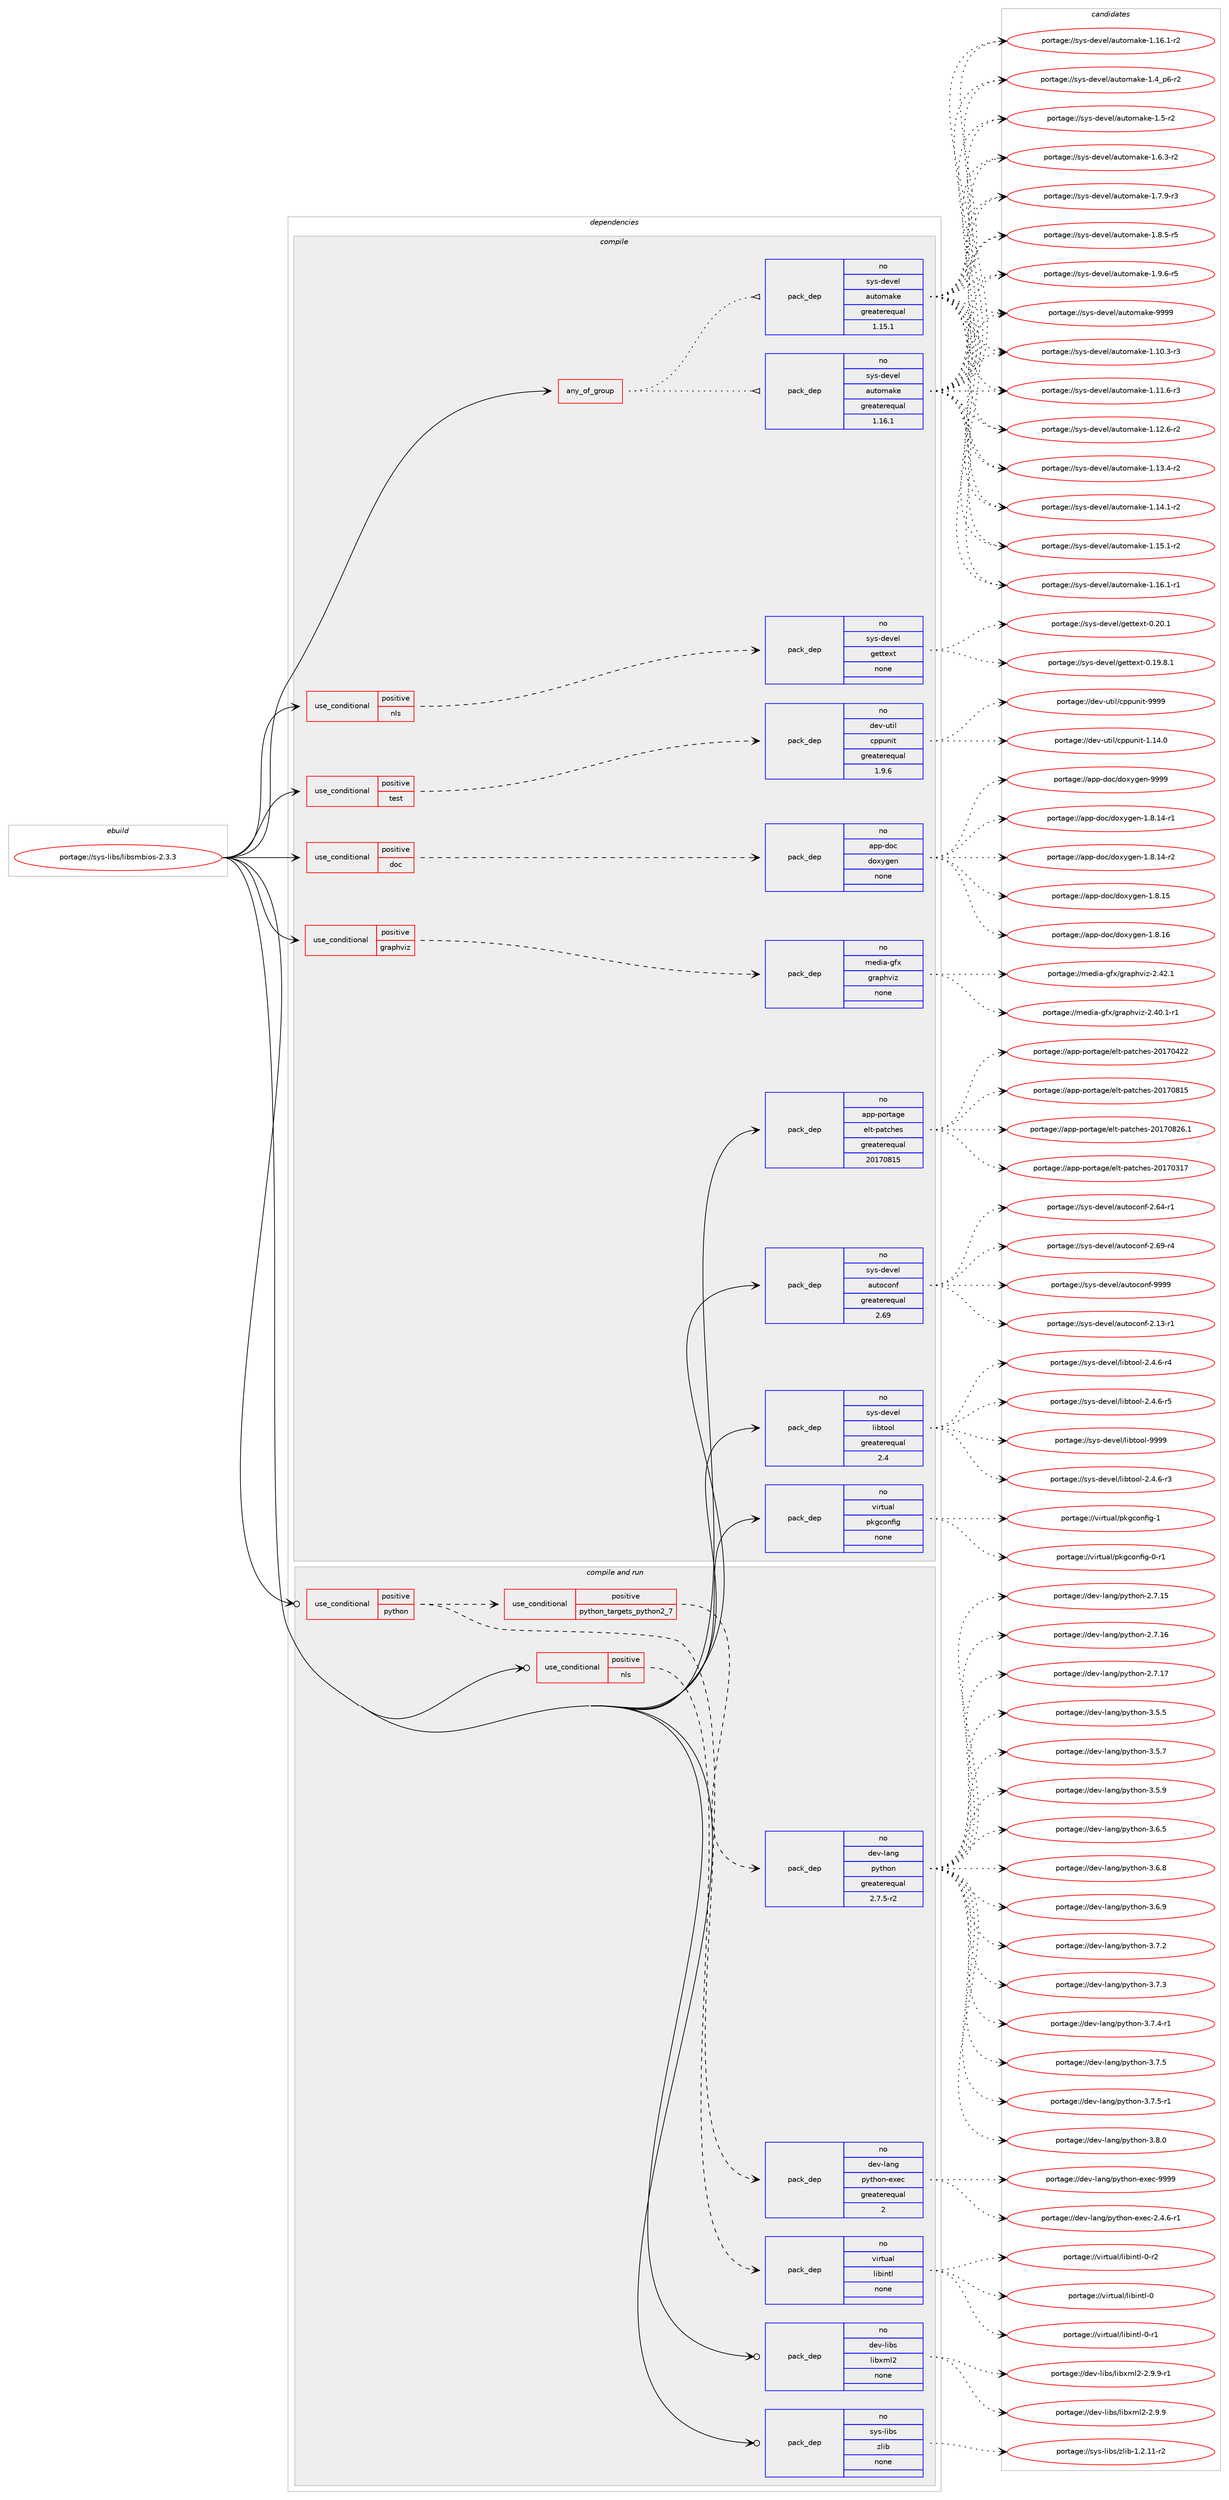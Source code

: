 digraph prolog {

# *************
# Graph options
# *************

newrank=true;
concentrate=true;
compound=true;
graph [rankdir=LR,fontname=Helvetica,fontsize=10,ranksep=1.5];#, ranksep=2.5, nodesep=0.2];
edge  [arrowhead=vee];
node  [fontname=Helvetica,fontsize=10];

# **********
# The ebuild
# **********

subgraph cluster_leftcol {
color=gray;
rank=same;
label=<<i>ebuild</i>>;
id [label="portage://sys-libs/libsmbios-2.3.3", color=red, width=4, href="../sys-libs/libsmbios-2.3.3.svg"];
}

# ****************
# The dependencies
# ****************

subgraph cluster_midcol {
color=gray;
label=<<i>dependencies</i>>;
subgraph cluster_compile {
fillcolor="#eeeeee";
style=filled;
label=<<i>compile</i>>;
subgraph any7027 {
dependency431817 [label=<<TABLE BORDER="0" CELLBORDER="1" CELLSPACING="0" CELLPADDING="4"><TR><TD CELLPADDING="10">any_of_group</TD></TR></TABLE>>, shape=none, color=red];subgraph pack320075 {
dependency431818 [label=<<TABLE BORDER="0" CELLBORDER="1" CELLSPACING="0" CELLPADDING="4" WIDTH="220"><TR><TD ROWSPAN="6" CELLPADDING="30">pack_dep</TD></TR><TR><TD WIDTH="110">no</TD></TR><TR><TD>sys-devel</TD></TR><TR><TD>automake</TD></TR><TR><TD>greaterequal</TD></TR><TR><TD>1.16.1</TD></TR></TABLE>>, shape=none, color=blue];
}
dependency431817:e -> dependency431818:w [weight=20,style="dotted",arrowhead="oinv"];
subgraph pack320076 {
dependency431819 [label=<<TABLE BORDER="0" CELLBORDER="1" CELLSPACING="0" CELLPADDING="4" WIDTH="220"><TR><TD ROWSPAN="6" CELLPADDING="30">pack_dep</TD></TR><TR><TD WIDTH="110">no</TD></TR><TR><TD>sys-devel</TD></TR><TR><TD>automake</TD></TR><TR><TD>greaterequal</TD></TR><TR><TD>1.15.1</TD></TR></TABLE>>, shape=none, color=blue];
}
dependency431817:e -> dependency431819:w [weight=20,style="dotted",arrowhead="oinv"];
}
id:e -> dependency431817:w [weight=20,style="solid",arrowhead="vee"];
subgraph cond104462 {
dependency431820 [label=<<TABLE BORDER="0" CELLBORDER="1" CELLSPACING="0" CELLPADDING="4"><TR><TD ROWSPAN="3" CELLPADDING="10">use_conditional</TD></TR><TR><TD>positive</TD></TR><TR><TD>doc</TD></TR></TABLE>>, shape=none, color=red];
subgraph pack320077 {
dependency431821 [label=<<TABLE BORDER="0" CELLBORDER="1" CELLSPACING="0" CELLPADDING="4" WIDTH="220"><TR><TD ROWSPAN="6" CELLPADDING="30">pack_dep</TD></TR><TR><TD WIDTH="110">no</TD></TR><TR><TD>app-doc</TD></TR><TR><TD>doxygen</TD></TR><TR><TD>none</TD></TR><TR><TD></TD></TR></TABLE>>, shape=none, color=blue];
}
dependency431820:e -> dependency431821:w [weight=20,style="dashed",arrowhead="vee"];
}
id:e -> dependency431820:w [weight=20,style="solid",arrowhead="vee"];
subgraph cond104463 {
dependency431822 [label=<<TABLE BORDER="0" CELLBORDER="1" CELLSPACING="0" CELLPADDING="4"><TR><TD ROWSPAN="3" CELLPADDING="10">use_conditional</TD></TR><TR><TD>positive</TD></TR><TR><TD>graphviz</TD></TR></TABLE>>, shape=none, color=red];
subgraph pack320078 {
dependency431823 [label=<<TABLE BORDER="0" CELLBORDER="1" CELLSPACING="0" CELLPADDING="4" WIDTH="220"><TR><TD ROWSPAN="6" CELLPADDING="30">pack_dep</TD></TR><TR><TD WIDTH="110">no</TD></TR><TR><TD>media-gfx</TD></TR><TR><TD>graphviz</TD></TR><TR><TD>none</TD></TR><TR><TD></TD></TR></TABLE>>, shape=none, color=blue];
}
dependency431822:e -> dependency431823:w [weight=20,style="dashed",arrowhead="vee"];
}
id:e -> dependency431822:w [weight=20,style="solid",arrowhead="vee"];
subgraph cond104464 {
dependency431824 [label=<<TABLE BORDER="0" CELLBORDER="1" CELLSPACING="0" CELLPADDING="4"><TR><TD ROWSPAN="3" CELLPADDING="10">use_conditional</TD></TR><TR><TD>positive</TD></TR><TR><TD>nls</TD></TR></TABLE>>, shape=none, color=red];
subgraph pack320079 {
dependency431825 [label=<<TABLE BORDER="0" CELLBORDER="1" CELLSPACING="0" CELLPADDING="4" WIDTH="220"><TR><TD ROWSPAN="6" CELLPADDING="30">pack_dep</TD></TR><TR><TD WIDTH="110">no</TD></TR><TR><TD>sys-devel</TD></TR><TR><TD>gettext</TD></TR><TR><TD>none</TD></TR><TR><TD></TD></TR></TABLE>>, shape=none, color=blue];
}
dependency431824:e -> dependency431825:w [weight=20,style="dashed",arrowhead="vee"];
}
id:e -> dependency431824:w [weight=20,style="solid",arrowhead="vee"];
subgraph cond104465 {
dependency431826 [label=<<TABLE BORDER="0" CELLBORDER="1" CELLSPACING="0" CELLPADDING="4"><TR><TD ROWSPAN="3" CELLPADDING="10">use_conditional</TD></TR><TR><TD>positive</TD></TR><TR><TD>test</TD></TR></TABLE>>, shape=none, color=red];
subgraph pack320080 {
dependency431827 [label=<<TABLE BORDER="0" CELLBORDER="1" CELLSPACING="0" CELLPADDING="4" WIDTH="220"><TR><TD ROWSPAN="6" CELLPADDING="30">pack_dep</TD></TR><TR><TD WIDTH="110">no</TD></TR><TR><TD>dev-util</TD></TR><TR><TD>cppunit</TD></TR><TR><TD>greaterequal</TD></TR><TR><TD>1.9.6</TD></TR></TABLE>>, shape=none, color=blue];
}
dependency431826:e -> dependency431827:w [weight=20,style="dashed",arrowhead="vee"];
}
id:e -> dependency431826:w [weight=20,style="solid",arrowhead="vee"];
subgraph pack320081 {
dependency431828 [label=<<TABLE BORDER="0" CELLBORDER="1" CELLSPACING="0" CELLPADDING="4" WIDTH="220"><TR><TD ROWSPAN="6" CELLPADDING="30">pack_dep</TD></TR><TR><TD WIDTH="110">no</TD></TR><TR><TD>app-portage</TD></TR><TR><TD>elt-patches</TD></TR><TR><TD>greaterequal</TD></TR><TR><TD>20170815</TD></TR></TABLE>>, shape=none, color=blue];
}
id:e -> dependency431828:w [weight=20,style="solid",arrowhead="vee"];
subgraph pack320082 {
dependency431829 [label=<<TABLE BORDER="0" CELLBORDER="1" CELLSPACING="0" CELLPADDING="4" WIDTH="220"><TR><TD ROWSPAN="6" CELLPADDING="30">pack_dep</TD></TR><TR><TD WIDTH="110">no</TD></TR><TR><TD>sys-devel</TD></TR><TR><TD>autoconf</TD></TR><TR><TD>greaterequal</TD></TR><TR><TD>2.69</TD></TR></TABLE>>, shape=none, color=blue];
}
id:e -> dependency431829:w [weight=20,style="solid",arrowhead="vee"];
subgraph pack320083 {
dependency431830 [label=<<TABLE BORDER="0" CELLBORDER="1" CELLSPACING="0" CELLPADDING="4" WIDTH="220"><TR><TD ROWSPAN="6" CELLPADDING="30">pack_dep</TD></TR><TR><TD WIDTH="110">no</TD></TR><TR><TD>sys-devel</TD></TR><TR><TD>libtool</TD></TR><TR><TD>greaterequal</TD></TR><TR><TD>2.4</TD></TR></TABLE>>, shape=none, color=blue];
}
id:e -> dependency431830:w [weight=20,style="solid",arrowhead="vee"];
subgraph pack320084 {
dependency431831 [label=<<TABLE BORDER="0" CELLBORDER="1" CELLSPACING="0" CELLPADDING="4" WIDTH="220"><TR><TD ROWSPAN="6" CELLPADDING="30">pack_dep</TD></TR><TR><TD WIDTH="110">no</TD></TR><TR><TD>virtual</TD></TR><TR><TD>pkgconfig</TD></TR><TR><TD>none</TD></TR><TR><TD></TD></TR></TABLE>>, shape=none, color=blue];
}
id:e -> dependency431831:w [weight=20,style="solid",arrowhead="vee"];
}
subgraph cluster_compileandrun {
fillcolor="#eeeeee";
style=filled;
label=<<i>compile and run</i>>;
subgraph cond104466 {
dependency431832 [label=<<TABLE BORDER="0" CELLBORDER="1" CELLSPACING="0" CELLPADDING="4"><TR><TD ROWSPAN="3" CELLPADDING="10">use_conditional</TD></TR><TR><TD>positive</TD></TR><TR><TD>nls</TD></TR></TABLE>>, shape=none, color=red];
subgraph pack320085 {
dependency431833 [label=<<TABLE BORDER="0" CELLBORDER="1" CELLSPACING="0" CELLPADDING="4" WIDTH="220"><TR><TD ROWSPAN="6" CELLPADDING="30">pack_dep</TD></TR><TR><TD WIDTH="110">no</TD></TR><TR><TD>virtual</TD></TR><TR><TD>libintl</TD></TR><TR><TD>none</TD></TR><TR><TD></TD></TR></TABLE>>, shape=none, color=blue];
}
dependency431832:e -> dependency431833:w [weight=20,style="dashed",arrowhead="vee"];
}
id:e -> dependency431832:w [weight=20,style="solid",arrowhead="odotvee"];
subgraph cond104467 {
dependency431834 [label=<<TABLE BORDER="0" CELLBORDER="1" CELLSPACING="0" CELLPADDING="4"><TR><TD ROWSPAN="3" CELLPADDING="10">use_conditional</TD></TR><TR><TD>positive</TD></TR><TR><TD>python</TD></TR></TABLE>>, shape=none, color=red];
subgraph cond104468 {
dependency431835 [label=<<TABLE BORDER="0" CELLBORDER="1" CELLSPACING="0" CELLPADDING="4"><TR><TD ROWSPAN="3" CELLPADDING="10">use_conditional</TD></TR><TR><TD>positive</TD></TR><TR><TD>python_targets_python2_7</TD></TR></TABLE>>, shape=none, color=red];
subgraph pack320086 {
dependency431836 [label=<<TABLE BORDER="0" CELLBORDER="1" CELLSPACING="0" CELLPADDING="4" WIDTH="220"><TR><TD ROWSPAN="6" CELLPADDING="30">pack_dep</TD></TR><TR><TD WIDTH="110">no</TD></TR><TR><TD>dev-lang</TD></TR><TR><TD>python</TD></TR><TR><TD>greaterequal</TD></TR><TR><TD>2.7.5-r2</TD></TR></TABLE>>, shape=none, color=blue];
}
dependency431835:e -> dependency431836:w [weight=20,style="dashed",arrowhead="vee"];
}
dependency431834:e -> dependency431835:w [weight=20,style="dashed",arrowhead="vee"];
subgraph pack320087 {
dependency431837 [label=<<TABLE BORDER="0" CELLBORDER="1" CELLSPACING="0" CELLPADDING="4" WIDTH="220"><TR><TD ROWSPAN="6" CELLPADDING="30">pack_dep</TD></TR><TR><TD WIDTH="110">no</TD></TR><TR><TD>dev-lang</TD></TR><TR><TD>python-exec</TD></TR><TR><TD>greaterequal</TD></TR><TR><TD>2</TD></TR></TABLE>>, shape=none, color=blue];
}
dependency431834:e -> dependency431837:w [weight=20,style="dashed",arrowhead="vee"];
}
id:e -> dependency431834:w [weight=20,style="solid",arrowhead="odotvee"];
subgraph pack320088 {
dependency431838 [label=<<TABLE BORDER="0" CELLBORDER="1" CELLSPACING="0" CELLPADDING="4" WIDTH="220"><TR><TD ROWSPAN="6" CELLPADDING="30">pack_dep</TD></TR><TR><TD WIDTH="110">no</TD></TR><TR><TD>dev-libs</TD></TR><TR><TD>libxml2</TD></TR><TR><TD>none</TD></TR><TR><TD></TD></TR></TABLE>>, shape=none, color=blue];
}
id:e -> dependency431838:w [weight=20,style="solid",arrowhead="odotvee"];
subgraph pack320089 {
dependency431839 [label=<<TABLE BORDER="0" CELLBORDER="1" CELLSPACING="0" CELLPADDING="4" WIDTH="220"><TR><TD ROWSPAN="6" CELLPADDING="30">pack_dep</TD></TR><TR><TD WIDTH="110">no</TD></TR><TR><TD>sys-libs</TD></TR><TR><TD>zlib</TD></TR><TR><TD>none</TD></TR><TR><TD></TD></TR></TABLE>>, shape=none, color=blue];
}
id:e -> dependency431839:w [weight=20,style="solid",arrowhead="odotvee"];
}
subgraph cluster_run {
fillcolor="#eeeeee";
style=filled;
label=<<i>run</i>>;
}
}

# **************
# The candidates
# **************

subgraph cluster_choices {
rank=same;
color=gray;
label=<<i>candidates</i>>;

subgraph choice320075 {
color=black;
nodesep=1;
choiceportage11512111545100101118101108479711711611110997107101454946494846514511451 [label="portage://sys-devel/automake-1.10.3-r3", color=red, width=4,href="../sys-devel/automake-1.10.3-r3.svg"];
choiceportage11512111545100101118101108479711711611110997107101454946494946544511451 [label="portage://sys-devel/automake-1.11.6-r3", color=red, width=4,href="../sys-devel/automake-1.11.6-r3.svg"];
choiceportage11512111545100101118101108479711711611110997107101454946495046544511450 [label="portage://sys-devel/automake-1.12.6-r2", color=red, width=4,href="../sys-devel/automake-1.12.6-r2.svg"];
choiceportage11512111545100101118101108479711711611110997107101454946495146524511450 [label="portage://sys-devel/automake-1.13.4-r2", color=red, width=4,href="../sys-devel/automake-1.13.4-r2.svg"];
choiceportage11512111545100101118101108479711711611110997107101454946495246494511450 [label="portage://sys-devel/automake-1.14.1-r2", color=red, width=4,href="../sys-devel/automake-1.14.1-r2.svg"];
choiceportage11512111545100101118101108479711711611110997107101454946495346494511450 [label="portage://sys-devel/automake-1.15.1-r2", color=red, width=4,href="../sys-devel/automake-1.15.1-r2.svg"];
choiceportage11512111545100101118101108479711711611110997107101454946495446494511449 [label="portage://sys-devel/automake-1.16.1-r1", color=red, width=4,href="../sys-devel/automake-1.16.1-r1.svg"];
choiceportage11512111545100101118101108479711711611110997107101454946495446494511450 [label="portage://sys-devel/automake-1.16.1-r2", color=red, width=4,href="../sys-devel/automake-1.16.1-r2.svg"];
choiceportage115121115451001011181011084797117116111109971071014549465295112544511450 [label="portage://sys-devel/automake-1.4_p6-r2", color=red, width=4,href="../sys-devel/automake-1.4_p6-r2.svg"];
choiceportage11512111545100101118101108479711711611110997107101454946534511450 [label="portage://sys-devel/automake-1.5-r2", color=red, width=4,href="../sys-devel/automake-1.5-r2.svg"];
choiceportage115121115451001011181011084797117116111109971071014549465446514511450 [label="portage://sys-devel/automake-1.6.3-r2", color=red, width=4,href="../sys-devel/automake-1.6.3-r2.svg"];
choiceportage115121115451001011181011084797117116111109971071014549465546574511451 [label="portage://sys-devel/automake-1.7.9-r3", color=red, width=4,href="../sys-devel/automake-1.7.9-r3.svg"];
choiceportage115121115451001011181011084797117116111109971071014549465646534511453 [label="portage://sys-devel/automake-1.8.5-r5", color=red, width=4,href="../sys-devel/automake-1.8.5-r5.svg"];
choiceportage115121115451001011181011084797117116111109971071014549465746544511453 [label="portage://sys-devel/automake-1.9.6-r5", color=red, width=4,href="../sys-devel/automake-1.9.6-r5.svg"];
choiceportage115121115451001011181011084797117116111109971071014557575757 [label="portage://sys-devel/automake-9999", color=red, width=4,href="../sys-devel/automake-9999.svg"];
dependency431818:e -> choiceportage11512111545100101118101108479711711611110997107101454946494846514511451:w [style=dotted,weight="100"];
dependency431818:e -> choiceportage11512111545100101118101108479711711611110997107101454946494946544511451:w [style=dotted,weight="100"];
dependency431818:e -> choiceportage11512111545100101118101108479711711611110997107101454946495046544511450:w [style=dotted,weight="100"];
dependency431818:e -> choiceportage11512111545100101118101108479711711611110997107101454946495146524511450:w [style=dotted,weight="100"];
dependency431818:e -> choiceportage11512111545100101118101108479711711611110997107101454946495246494511450:w [style=dotted,weight="100"];
dependency431818:e -> choiceportage11512111545100101118101108479711711611110997107101454946495346494511450:w [style=dotted,weight="100"];
dependency431818:e -> choiceportage11512111545100101118101108479711711611110997107101454946495446494511449:w [style=dotted,weight="100"];
dependency431818:e -> choiceportage11512111545100101118101108479711711611110997107101454946495446494511450:w [style=dotted,weight="100"];
dependency431818:e -> choiceportage115121115451001011181011084797117116111109971071014549465295112544511450:w [style=dotted,weight="100"];
dependency431818:e -> choiceportage11512111545100101118101108479711711611110997107101454946534511450:w [style=dotted,weight="100"];
dependency431818:e -> choiceportage115121115451001011181011084797117116111109971071014549465446514511450:w [style=dotted,weight="100"];
dependency431818:e -> choiceportage115121115451001011181011084797117116111109971071014549465546574511451:w [style=dotted,weight="100"];
dependency431818:e -> choiceportage115121115451001011181011084797117116111109971071014549465646534511453:w [style=dotted,weight="100"];
dependency431818:e -> choiceportage115121115451001011181011084797117116111109971071014549465746544511453:w [style=dotted,weight="100"];
dependency431818:e -> choiceportage115121115451001011181011084797117116111109971071014557575757:w [style=dotted,weight="100"];
}
subgraph choice320076 {
color=black;
nodesep=1;
choiceportage11512111545100101118101108479711711611110997107101454946494846514511451 [label="portage://sys-devel/automake-1.10.3-r3", color=red, width=4,href="../sys-devel/automake-1.10.3-r3.svg"];
choiceportage11512111545100101118101108479711711611110997107101454946494946544511451 [label="portage://sys-devel/automake-1.11.6-r3", color=red, width=4,href="../sys-devel/automake-1.11.6-r3.svg"];
choiceportage11512111545100101118101108479711711611110997107101454946495046544511450 [label="portage://sys-devel/automake-1.12.6-r2", color=red, width=4,href="../sys-devel/automake-1.12.6-r2.svg"];
choiceportage11512111545100101118101108479711711611110997107101454946495146524511450 [label="portage://sys-devel/automake-1.13.4-r2", color=red, width=4,href="../sys-devel/automake-1.13.4-r2.svg"];
choiceportage11512111545100101118101108479711711611110997107101454946495246494511450 [label="portage://sys-devel/automake-1.14.1-r2", color=red, width=4,href="../sys-devel/automake-1.14.1-r2.svg"];
choiceportage11512111545100101118101108479711711611110997107101454946495346494511450 [label="portage://sys-devel/automake-1.15.1-r2", color=red, width=4,href="../sys-devel/automake-1.15.1-r2.svg"];
choiceportage11512111545100101118101108479711711611110997107101454946495446494511449 [label="portage://sys-devel/automake-1.16.1-r1", color=red, width=4,href="../sys-devel/automake-1.16.1-r1.svg"];
choiceportage11512111545100101118101108479711711611110997107101454946495446494511450 [label="portage://sys-devel/automake-1.16.1-r2", color=red, width=4,href="../sys-devel/automake-1.16.1-r2.svg"];
choiceportage115121115451001011181011084797117116111109971071014549465295112544511450 [label="portage://sys-devel/automake-1.4_p6-r2", color=red, width=4,href="../sys-devel/automake-1.4_p6-r2.svg"];
choiceportage11512111545100101118101108479711711611110997107101454946534511450 [label="portage://sys-devel/automake-1.5-r2", color=red, width=4,href="../sys-devel/automake-1.5-r2.svg"];
choiceportage115121115451001011181011084797117116111109971071014549465446514511450 [label="portage://sys-devel/automake-1.6.3-r2", color=red, width=4,href="../sys-devel/automake-1.6.3-r2.svg"];
choiceportage115121115451001011181011084797117116111109971071014549465546574511451 [label="portage://sys-devel/automake-1.7.9-r3", color=red, width=4,href="../sys-devel/automake-1.7.9-r3.svg"];
choiceportage115121115451001011181011084797117116111109971071014549465646534511453 [label="portage://sys-devel/automake-1.8.5-r5", color=red, width=4,href="../sys-devel/automake-1.8.5-r5.svg"];
choiceportage115121115451001011181011084797117116111109971071014549465746544511453 [label="portage://sys-devel/automake-1.9.6-r5", color=red, width=4,href="../sys-devel/automake-1.9.6-r5.svg"];
choiceportage115121115451001011181011084797117116111109971071014557575757 [label="portage://sys-devel/automake-9999", color=red, width=4,href="../sys-devel/automake-9999.svg"];
dependency431819:e -> choiceportage11512111545100101118101108479711711611110997107101454946494846514511451:w [style=dotted,weight="100"];
dependency431819:e -> choiceportage11512111545100101118101108479711711611110997107101454946494946544511451:w [style=dotted,weight="100"];
dependency431819:e -> choiceportage11512111545100101118101108479711711611110997107101454946495046544511450:w [style=dotted,weight="100"];
dependency431819:e -> choiceportage11512111545100101118101108479711711611110997107101454946495146524511450:w [style=dotted,weight="100"];
dependency431819:e -> choiceportage11512111545100101118101108479711711611110997107101454946495246494511450:w [style=dotted,weight="100"];
dependency431819:e -> choiceportage11512111545100101118101108479711711611110997107101454946495346494511450:w [style=dotted,weight="100"];
dependency431819:e -> choiceportage11512111545100101118101108479711711611110997107101454946495446494511449:w [style=dotted,weight="100"];
dependency431819:e -> choiceportage11512111545100101118101108479711711611110997107101454946495446494511450:w [style=dotted,weight="100"];
dependency431819:e -> choiceportage115121115451001011181011084797117116111109971071014549465295112544511450:w [style=dotted,weight="100"];
dependency431819:e -> choiceportage11512111545100101118101108479711711611110997107101454946534511450:w [style=dotted,weight="100"];
dependency431819:e -> choiceportage115121115451001011181011084797117116111109971071014549465446514511450:w [style=dotted,weight="100"];
dependency431819:e -> choiceportage115121115451001011181011084797117116111109971071014549465546574511451:w [style=dotted,weight="100"];
dependency431819:e -> choiceportage115121115451001011181011084797117116111109971071014549465646534511453:w [style=dotted,weight="100"];
dependency431819:e -> choiceportage115121115451001011181011084797117116111109971071014549465746544511453:w [style=dotted,weight="100"];
dependency431819:e -> choiceportage115121115451001011181011084797117116111109971071014557575757:w [style=dotted,weight="100"];
}
subgraph choice320077 {
color=black;
nodesep=1;
choiceportage97112112451001119947100111120121103101110454946564649524511449 [label="portage://app-doc/doxygen-1.8.14-r1", color=red, width=4,href="../app-doc/doxygen-1.8.14-r1.svg"];
choiceportage97112112451001119947100111120121103101110454946564649524511450 [label="portage://app-doc/doxygen-1.8.14-r2", color=red, width=4,href="../app-doc/doxygen-1.8.14-r2.svg"];
choiceportage9711211245100111994710011112012110310111045494656464953 [label="portage://app-doc/doxygen-1.8.15", color=red, width=4,href="../app-doc/doxygen-1.8.15.svg"];
choiceportage9711211245100111994710011112012110310111045494656464954 [label="portage://app-doc/doxygen-1.8.16", color=red, width=4,href="../app-doc/doxygen-1.8.16.svg"];
choiceportage971121124510011199471001111201211031011104557575757 [label="portage://app-doc/doxygen-9999", color=red, width=4,href="../app-doc/doxygen-9999.svg"];
dependency431821:e -> choiceportage97112112451001119947100111120121103101110454946564649524511449:w [style=dotted,weight="100"];
dependency431821:e -> choiceportage97112112451001119947100111120121103101110454946564649524511450:w [style=dotted,weight="100"];
dependency431821:e -> choiceportage9711211245100111994710011112012110310111045494656464953:w [style=dotted,weight="100"];
dependency431821:e -> choiceportage9711211245100111994710011112012110310111045494656464954:w [style=dotted,weight="100"];
dependency431821:e -> choiceportage971121124510011199471001111201211031011104557575757:w [style=dotted,weight="100"];
}
subgraph choice320078 {
color=black;
nodesep=1;
choiceportage10910110010597451031021204710311497112104118105122455046524846494511449 [label="portage://media-gfx/graphviz-2.40.1-r1", color=red, width=4,href="../media-gfx/graphviz-2.40.1-r1.svg"];
choiceportage1091011001059745103102120471031149711210411810512245504652504649 [label="portage://media-gfx/graphviz-2.42.1", color=red, width=4,href="../media-gfx/graphviz-2.42.1.svg"];
dependency431823:e -> choiceportage10910110010597451031021204710311497112104118105122455046524846494511449:w [style=dotted,weight="100"];
dependency431823:e -> choiceportage1091011001059745103102120471031149711210411810512245504652504649:w [style=dotted,weight="100"];
}
subgraph choice320079 {
color=black;
nodesep=1;
choiceportage1151211154510010111810110847103101116116101120116454846495746564649 [label="portage://sys-devel/gettext-0.19.8.1", color=red, width=4,href="../sys-devel/gettext-0.19.8.1.svg"];
choiceportage115121115451001011181011084710310111611610112011645484650484649 [label="portage://sys-devel/gettext-0.20.1", color=red, width=4,href="../sys-devel/gettext-0.20.1.svg"];
dependency431825:e -> choiceportage1151211154510010111810110847103101116116101120116454846495746564649:w [style=dotted,weight="100"];
dependency431825:e -> choiceportage115121115451001011181011084710310111611610112011645484650484649:w [style=dotted,weight="100"];
}
subgraph choice320080 {
color=black;
nodesep=1;
choiceportage10010111845117116105108479911211211711010511645494649524648 [label="portage://dev-util/cppunit-1.14.0", color=red, width=4,href="../dev-util/cppunit-1.14.0.svg"];
choiceportage1001011184511711610510847991121121171101051164557575757 [label="portage://dev-util/cppunit-9999", color=red, width=4,href="../dev-util/cppunit-9999.svg"];
dependency431827:e -> choiceportage10010111845117116105108479911211211711010511645494649524648:w [style=dotted,weight="100"];
dependency431827:e -> choiceportage1001011184511711610510847991121121171101051164557575757:w [style=dotted,weight="100"];
}
subgraph choice320081 {
color=black;
nodesep=1;
choiceportage97112112451121111141169710310147101108116451129711699104101115455048495548514955 [label="portage://app-portage/elt-patches-20170317", color=red, width=4,href="../app-portage/elt-patches-20170317.svg"];
choiceportage97112112451121111141169710310147101108116451129711699104101115455048495548525050 [label="portage://app-portage/elt-patches-20170422", color=red, width=4,href="../app-portage/elt-patches-20170422.svg"];
choiceportage97112112451121111141169710310147101108116451129711699104101115455048495548564953 [label="portage://app-portage/elt-patches-20170815", color=red, width=4,href="../app-portage/elt-patches-20170815.svg"];
choiceportage971121124511211111411697103101471011081164511297116991041011154550484955485650544649 [label="portage://app-portage/elt-patches-20170826.1", color=red, width=4,href="../app-portage/elt-patches-20170826.1.svg"];
dependency431828:e -> choiceportage97112112451121111141169710310147101108116451129711699104101115455048495548514955:w [style=dotted,weight="100"];
dependency431828:e -> choiceportage97112112451121111141169710310147101108116451129711699104101115455048495548525050:w [style=dotted,weight="100"];
dependency431828:e -> choiceportage97112112451121111141169710310147101108116451129711699104101115455048495548564953:w [style=dotted,weight="100"];
dependency431828:e -> choiceportage971121124511211111411697103101471011081164511297116991041011154550484955485650544649:w [style=dotted,weight="100"];
}
subgraph choice320082 {
color=black;
nodesep=1;
choiceportage1151211154510010111810110847971171161119911111010245504649514511449 [label="portage://sys-devel/autoconf-2.13-r1", color=red, width=4,href="../sys-devel/autoconf-2.13-r1.svg"];
choiceportage1151211154510010111810110847971171161119911111010245504654524511449 [label="portage://sys-devel/autoconf-2.64-r1", color=red, width=4,href="../sys-devel/autoconf-2.64-r1.svg"];
choiceportage1151211154510010111810110847971171161119911111010245504654574511452 [label="portage://sys-devel/autoconf-2.69-r4", color=red, width=4,href="../sys-devel/autoconf-2.69-r4.svg"];
choiceportage115121115451001011181011084797117116111991111101024557575757 [label="portage://sys-devel/autoconf-9999", color=red, width=4,href="../sys-devel/autoconf-9999.svg"];
dependency431829:e -> choiceportage1151211154510010111810110847971171161119911111010245504649514511449:w [style=dotted,weight="100"];
dependency431829:e -> choiceportage1151211154510010111810110847971171161119911111010245504654524511449:w [style=dotted,weight="100"];
dependency431829:e -> choiceportage1151211154510010111810110847971171161119911111010245504654574511452:w [style=dotted,weight="100"];
dependency431829:e -> choiceportage115121115451001011181011084797117116111991111101024557575757:w [style=dotted,weight="100"];
}
subgraph choice320083 {
color=black;
nodesep=1;
choiceportage1151211154510010111810110847108105981161111111084550465246544511451 [label="portage://sys-devel/libtool-2.4.6-r3", color=red, width=4,href="../sys-devel/libtool-2.4.6-r3.svg"];
choiceportage1151211154510010111810110847108105981161111111084550465246544511452 [label="portage://sys-devel/libtool-2.4.6-r4", color=red, width=4,href="../sys-devel/libtool-2.4.6-r4.svg"];
choiceportage1151211154510010111810110847108105981161111111084550465246544511453 [label="portage://sys-devel/libtool-2.4.6-r5", color=red, width=4,href="../sys-devel/libtool-2.4.6-r5.svg"];
choiceportage1151211154510010111810110847108105981161111111084557575757 [label="portage://sys-devel/libtool-9999", color=red, width=4,href="../sys-devel/libtool-9999.svg"];
dependency431830:e -> choiceportage1151211154510010111810110847108105981161111111084550465246544511451:w [style=dotted,weight="100"];
dependency431830:e -> choiceportage1151211154510010111810110847108105981161111111084550465246544511452:w [style=dotted,weight="100"];
dependency431830:e -> choiceportage1151211154510010111810110847108105981161111111084550465246544511453:w [style=dotted,weight="100"];
dependency431830:e -> choiceportage1151211154510010111810110847108105981161111111084557575757:w [style=dotted,weight="100"];
}
subgraph choice320084 {
color=black;
nodesep=1;
choiceportage11810511411611797108471121071039911111010210510345484511449 [label="portage://virtual/pkgconfig-0-r1", color=red, width=4,href="../virtual/pkgconfig-0-r1.svg"];
choiceportage1181051141161179710847112107103991111101021051034549 [label="portage://virtual/pkgconfig-1", color=red, width=4,href="../virtual/pkgconfig-1.svg"];
dependency431831:e -> choiceportage11810511411611797108471121071039911111010210510345484511449:w [style=dotted,weight="100"];
dependency431831:e -> choiceportage1181051141161179710847112107103991111101021051034549:w [style=dotted,weight="100"];
}
subgraph choice320085 {
color=black;
nodesep=1;
choiceportage1181051141161179710847108105981051101161084548 [label="portage://virtual/libintl-0", color=red, width=4,href="../virtual/libintl-0.svg"];
choiceportage11810511411611797108471081059810511011610845484511449 [label="portage://virtual/libintl-0-r1", color=red, width=4,href="../virtual/libintl-0-r1.svg"];
choiceportage11810511411611797108471081059810511011610845484511450 [label="portage://virtual/libintl-0-r2", color=red, width=4,href="../virtual/libintl-0-r2.svg"];
dependency431833:e -> choiceportage1181051141161179710847108105981051101161084548:w [style=dotted,weight="100"];
dependency431833:e -> choiceportage11810511411611797108471081059810511011610845484511449:w [style=dotted,weight="100"];
dependency431833:e -> choiceportage11810511411611797108471081059810511011610845484511450:w [style=dotted,weight="100"];
}
subgraph choice320086 {
color=black;
nodesep=1;
choiceportage10010111845108971101034711212111610411111045504655464953 [label="portage://dev-lang/python-2.7.15", color=red, width=4,href="../dev-lang/python-2.7.15.svg"];
choiceportage10010111845108971101034711212111610411111045504655464954 [label="portage://dev-lang/python-2.7.16", color=red, width=4,href="../dev-lang/python-2.7.16.svg"];
choiceportage10010111845108971101034711212111610411111045504655464955 [label="portage://dev-lang/python-2.7.17", color=red, width=4,href="../dev-lang/python-2.7.17.svg"];
choiceportage100101118451089711010347112121116104111110455146534653 [label="portage://dev-lang/python-3.5.5", color=red, width=4,href="../dev-lang/python-3.5.5.svg"];
choiceportage100101118451089711010347112121116104111110455146534655 [label="portage://dev-lang/python-3.5.7", color=red, width=4,href="../dev-lang/python-3.5.7.svg"];
choiceportage100101118451089711010347112121116104111110455146534657 [label="portage://dev-lang/python-3.5.9", color=red, width=4,href="../dev-lang/python-3.5.9.svg"];
choiceportage100101118451089711010347112121116104111110455146544653 [label="portage://dev-lang/python-3.6.5", color=red, width=4,href="../dev-lang/python-3.6.5.svg"];
choiceportage100101118451089711010347112121116104111110455146544656 [label="portage://dev-lang/python-3.6.8", color=red, width=4,href="../dev-lang/python-3.6.8.svg"];
choiceportage100101118451089711010347112121116104111110455146544657 [label="portage://dev-lang/python-3.6.9", color=red, width=4,href="../dev-lang/python-3.6.9.svg"];
choiceportage100101118451089711010347112121116104111110455146554650 [label="portage://dev-lang/python-3.7.2", color=red, width=4,href="../dev-lang/python-3.7.2.svg"];
choiceportage100101118451089711010347112121116104111110455146554651 [label="portage://dev-lang/python-3.7.3", color=red, width=4,href="../dev-lang/python-3.7.3.svg"];
choiceportage1001011184510897110103471121211161041111104551465546524511449 [label="portage://dev-lang/python-3.7.4-r1", color=red, width=4,href="../dev-lang/python-3.7.4-r1.svg"];
choiceportage100101118451089711010347112121116104111110455146554653 [label="portage://dev-lang/python-3.7.5", color=red, width=4,href="../dev-lang/python-3.7.5.svg"];
choiceportage1001011184510897110103471121211161041111104551465546534511449 [label="portage://dev-lang/python-3.7.5-r1", color=red, width=4,href="../dev-lang/python-3.7.5-r1.svg"];
choiceportage100101118451089711010347112121116104111110455146564648 [label="portage://dev-lang/python-3.8.0", color=red, width=4,href="../dev-lang/python-3.8.0.svg"];
dependency431836:e -> choiceportage10010111845108971101034711212111610411111045504655464953:w [style=dotted,weight="100"];
dependency431836:e -> choiceportage10010111845108971101034711212111610411111045504655464954:w [style=dotted,weight="100"];
dependency431836:e -> choiceportage10010111845108971101034711212111610411111045504655464955:w [style=dotted,weight="100"];
dependency431836:e -> choiceportage100101118451089711010347112121116104111110455146534653:w [style=dotted,weight="100"];
dependency431836:e -> choiceportage100101118451089711010347112121116104111110455146534655:w [style=dotted,weight="100"];
dependency431836:e -> choiceportage100101118451089711010347112121116104111110455146534657:w [style=dotted,weight="100"];
dependency431836:e -> choiceportage100101118451089711010347112121116104111110455146544653:w [style=dotted,weight="100"];
dependency431836:e -> choiceportage100101118451089711010347112121116104111110455146544656:w [style=dotted,weight="100"];
dependency431836:e -> choiceportage100101118451089711010347112121116104111110455146544657:w [style=dotted,weight="100"];
dependency431836:e -> choiceportage100101118451089711010347112121116104111110455146554650:w [style=dotted,weight="100"];
dependency431836:e -> choiceportage100101118451089711010347112121116104111110455146554651:w [style=dotted,weight="100"];
dependency431836:e -> choiceportage1001011184510897110103471121211161041111104551465546524511449:w [style=dotted,weight="100"];
dependency431836:e -> choiceportage100101118451089711010347112121116104111110455146554653:w [style=dotted,weight="100"];
dependency431836:e -> choiceportage1001011184510897110103471121211161041111104551465546534511449:w [style=dotted,weight="100"];
dependency431836:e -> choiceportage100101118451089711010347112121116104111110455146564648:w [style=dotted,weight="100"];
}
subgraph choice320087 {
color=black;
nodesep=1;
choiceportage10010111845108971101034711212111610411111045101120101994550465246544511449 [label="portage://dev-lang/python-exec-2.4.6-r1", color=red, width=4,href="../dev-lang/python-exec-2.4.6-r1.svg"];
choiceportage10010111845108971101034711212111610411111045101120101994557575757 [label="portage://dev-lang/python-exec-9999", color=red, width=4,href="../dev-lang/python-exec-9999.svg"];
dependency431837:e -> choiceportage10010111845108971101034711212111610411111045101120101994550465246544511449:w [style=dotted,weight="100"];
dependency431837:e -> choiceportage10010111845108971101034711212111610411111045101120101994557575757:w [style=dotted,weight="100"];
}
subgraph choice320088 {
color=black;
nodesep=1;
choiceportage1001011184510810598115471081059812010910850455046574657 [label="portage://dev-libs/libxml2-2.9.9", color=red, width=4,href="../dev-libs/libxml2-2.9.9.svg"];
choiceportage10010111845108105981154710810598120109108504550465746574511449 [label="portage://dev-libs/libxml2-2.9.9-r1", color=red, width=4,href="../dev-libs/libxml2-2.9.9-r1.svg"];
dependency431838:e -> choiceportage1001011184510810598115471081059812010910850455046574657:w [style=dotted,weight="100"];
dependency431838:e -> choiceportage10010111845108105981154710810598120109108504550465746574511449:w [style=dotted,weight="100"];
}
subgraph choice320089 {
color=black;
nodesep=1;
choiceportage11512111545108105981154712210810598454946504649494511450 [label="portage://sys-libs/zlib-1.2.11-r2", color=red, width=4,href="../sys-libs/zlib-1.2.11-r2.svg"];
dependency431839:e -> choiceportage11512111545108105981154712210810598454946504649494511450:w [style=dotted,weight="100"];
}
}

}
